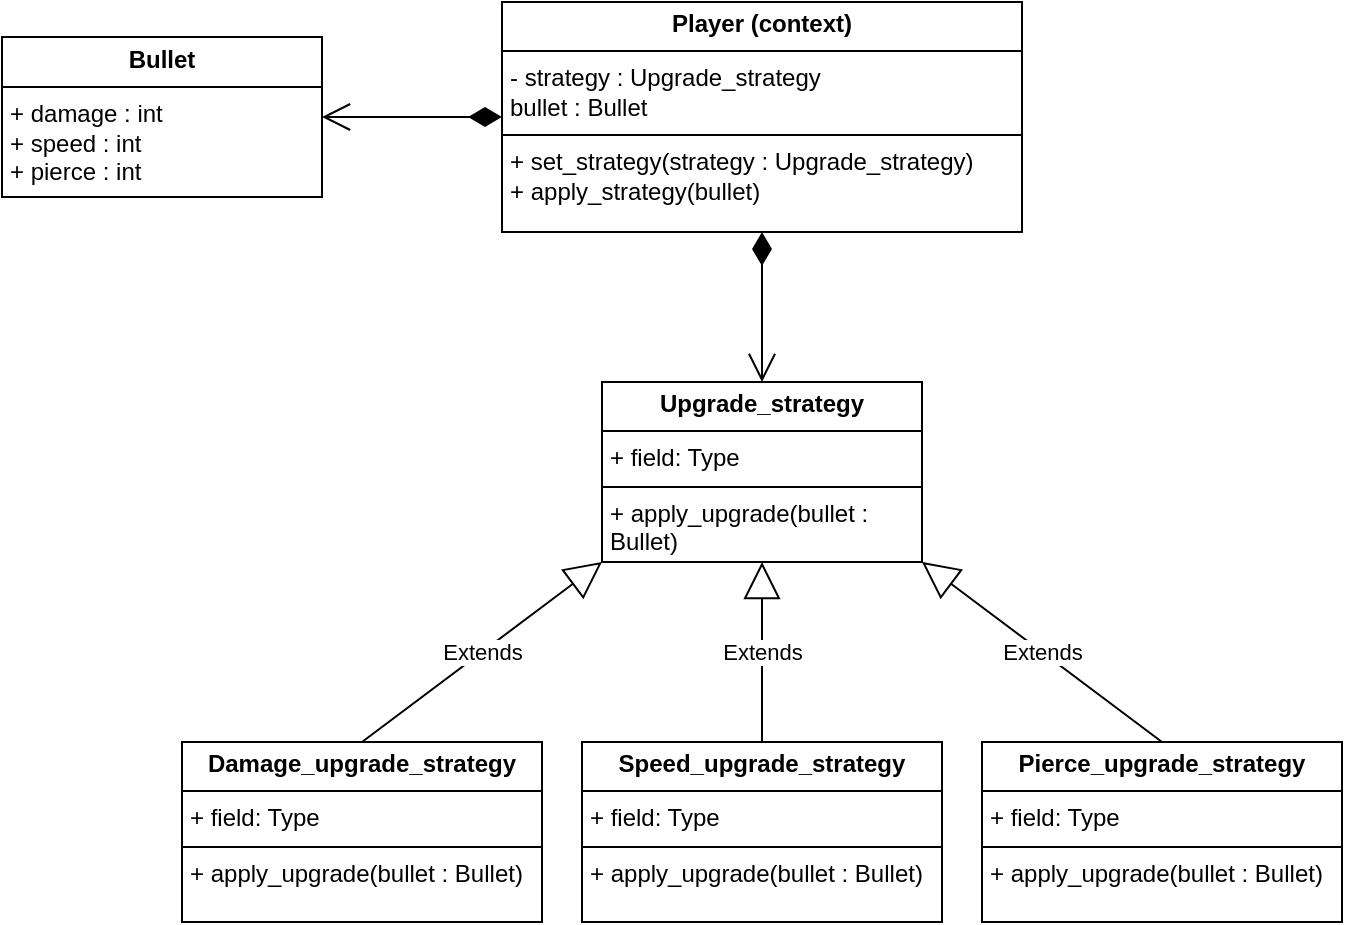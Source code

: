 <mxfile version="25.0.3">
  <diagram name="Page-1" id="G6FwRVsRsfc9s2U2608C">
    <mxGraphModel dx="1290" dy="522" grid="1" gridSize="10" guides="1" tooltips="1" connect="1" arrows="1" fold="1" page="1" pageScale="1" pageWidth="850" pageHeight="1100" math="0" shadow="0">
      <root>
        <mxCell id="0" />
        <mxCell id="1" parent="0" />
        <mxCell id="8B6VDIPxT0hWtWhfQKk4-1" value="&lt;p style=&quot;margin:0px;margin-top:4px;text-align:center;&quot;&gt;&lt;b&gt;Bullet&lt;/b&gt;&lt;/p&gt;&lt;hr size=&quot;1&quot; style=&quot;border-style:solid;&quot;&gt;&lt;p style=&quot;margin:0px;margin-left:4px;&quot;&gt;+ damage : int&lt;/p&gt;&lt;p style=&quot;margin:0px;margin-left:4px;&quot;&gt;+ speed : int&lt;/p&gt;&lt;p style=&quot;margin:0px;margin-left:4px;&quot;&gt;+ pierce : int&lt;/p&gt;" style="verticalAlign=top;align=left;overflow=fill;html=1;whiteSpace=wrap;" vertex="1" parent="1">
          <mxGeometry x="20" y="97.5" width="160" height="80" as="geometry" />
        </mxCell>
        <mxCell id="8B6VDIPxT0hWtWhfQKk4-2" value="&lt;p style=&quot;margin:0px;margin-top:4px;text-align:center;&quot;&gt;&lt;b&gt;Upgrade_strategy&lt;/b&gt;&lt;/p&gt;&lt;hr size=&quot;1&quot; style=&quot;border-style:solid;&quot;&gt;&lt;p style=&quot;margin:0px;margin-left:4px;&quot;&gt;+ field: Type&lt;/p&gt;&lt;hr size=&quot;1&quot; style=&quot;border-style:solid;&quot;&gt;&lt;p style=&quot;margin:0px;margin-left:4px;&quot;&gt;+ apply_upgrade(bullet : Bullet)&lt;/p&gt;" style="verticalAlign=top;align=left;overflow=fill;html=1;whiteSpace=wrap;" vertex="1" parent="1">
          <mxGeometry x="320" y="270" width="160" height="90" as="geometry" />
        </mxCell>
        <mxCell id="8B6VDIPxT0hWtWhfQKk4-3" value="&lt;p style=&quot;margin:0px;margin-top:4px;text-align:center;&quot;&gt;&lt;b&gt;Damage_upgrade_strategy&lt;/b&gt;&lt;/p&gt;&lt;hr size=&quot;1&quot; style=&quot;border-style:solid;&quot;&gt;&lt;p style=&quot;margin:0px;margin-left:4px;&quot;&gt;+ field: Type&lt;/p&gt;&lt;hr size=&quot;1&quot; style=&quot;border-style:solid;&quot;&gt;&lt;p style=&quot;margin:0px;margin-left:4px;&quot;&gt;+ apply_upgrade(bullet : Bullet)&lt;/p&gt;" style="verticalAlign=top;align=left;overflow=fill;html=1;whiteSpace=wrap;" vertex="1" parent="1">
          <mxGeometry x="110" y="450" width="180" height="90" as="geometry" />
        </mxCell>
        <mxCell id="8B6VDIPxT0hWtWhfQKk4-4" value="&lt;p style=&quot;margin:0px;margin-top:4px;text-align:center;&quot;&gt;&lt;b&gt;Speed_upgrade_strategy&lt;/b&gt;&lt;/p&gt;&lt;hr size=&quot;1&quot; style=&quot;border-style:solid;&quot;&gt;&lt;p style=&quot;margin:0px;margin-left:4px;&quot;&gt;+ field: Type&lt;/p&gt;&lt;hr size=&quot;1&quot; style=&quot;border-style:solid;&quot;&gt;&lt;p style=&quot;margin:0px;margin-left:4px;&quot;&gt;+ apply_upgrade(bullet : Bullet)&lt;/p&gt;" style="verticalAlign=top;align=left;overflow=fill;html=1;whiteSpace=wrap;" vertex="1" parent="1">
          <mxGeometry x="310" y="450" width="180" height="90" as="geometry" />
        </mxCell>
        <mxCell id="8B6VDIPxT0hWtWhfQKk4-5" value="&lt;p style=&quot;margin:0px;margin-top:4px;text-align:center;&quot;&gt;&lt;b&gt;Pierce_upgrade_strategy&lt;/b&gt;&lt;/p&gt;&lt;hr size=&quot;1&quot; style=&quot;border-style:solid;&quot;&gt;&lt;p style=&quot;margin:0px;margin-left:4px;&quot;&gt;+ field: Type&lt;/p&gt;&lt;hr size=&quot;1&quot; style=&quot;border-style:solid;&quot;&gt;&lt;p style=&quot;margin:0px;margin-left:4px;&quot;&gt;+ apply_upgrade(bullet : Bullet)&lt;/p&gt;" style="verticalAlign=top;align=left;overflow=fill;html=1;whiteSpace=wrap;" vertex="1" parent="1">
          <mxGeometry x="510" y="450" width="180" height="90" as="geometry" />
        </mxCell>
        <mxCell id="8B6VDIPxT0hWtWhfQKk4-6" value="&lt;p style=&quot;margin:0px;margin-top:4px;text-align:center;&quot;&gt;&lt;b&gt;Player (context)&lt;/b&gt;&lt;/p&gt;&lt;hr size=&quot;1&quot; style=&quot;border-style:solid;&quot;&gt;&lt;p style=&quot;margin:0px;margin-left:4px;&quot;&gt;- strategy : Upgrade_strategy&lt;/p&gt;&lt;p style=&quot;margin:0px;margin-left:4px;&quot;&gt;bullet : Bullet&lt;/p&gt;&lt;hr style=&quot;border-style: solid;&quot; size=&quot;1&quot;&gt;&lt;p style=&quot;margin: 0px 0px 0px 4px;&quot;&gt;+ set_strategy(strategy : Upgrade_strategy)&lt;/p&gt;&lt;p style=&quot;margin: 0px 0px 0px 4px;&quot;&gt;+ apply_strategy(bullet)&lt;/p&gt;" style="verticalAlign=top;align=left;overflow=fill;html=1;whiteSpace=wrap;" vertex="1" parent="1">
          <mxGeometry x="270" y="80" width="260" height="115" as="geometry" />
        </mxCell>
        <mxCell id="8B6VDIPxT0hWtWhfQKk4-7" value="" style="endArrow=open;html=1;endSize=12;startArrow=diamondThin;startSize=14;startFill=1;edgeStyle=orthogonalEdgeStyle;align=left;verticalAlign=bottom;rounded=0;exitX=0;exitY=0.5;exitDx=0;exitDy=0;entryX=1;entryY=0.5;entryDx=0;entryDy=0;" edge="1" parent="1" source="8B6VDIPxT0hWtWhfQKk4-6" target="8B6VDIPxT0hWtWhfQKk4-1">
          <mxGeometry x="-1" y="3" relative="1" as="geometry">
            <mxPoint x="190" y="220" as="sourcePoint" />
            <mxPoint x="370" y="230" as="targetPoint" />
          </mxGeometry>
        </mxCell>
        <mxCell id="8B6VDIPxT0hWtWhfQKk4-8" value="" style="endArrow=open;html=1;endSize=12;startArrow=diamondThin;startSize=14;startFill=1;edgeStyle=orthogonalEdgeStyle;align=left;verticalAlign=bottom;rounded=0;exitX=0.5;exitY=1;exitDx=0;exitDy=0;entryX=0.5;entryY=0;entryDx=0;entryDy=0;" edge="1" parent="1" source="8B6VDIPxT0hWtWhfQKk4-6" target="8B6VDIPxT0hWtWhfQKk4-2">
          <mxGeometry x="-1" y="3" relative="1" as="geometry">
            <mxPoint x="370" y="240" as="sourcePoint" />
            <mxPoint x="280" y="240" as="targetPoint" />
          </mxGeometry>
        </mxCell>
        <mxCell id="8B6VDIPxT0hWtWhfQKk4-10" value="Extends" style="endArrow=block;endSize=16;endFill=0;html=1;rounded=0;exitX=0.5;exitY=0;exitDx=0;exitDy=0;entryX=0;entryY=1;entryDx=0;entryDy=0;" edge="1" parent="1" source="8B6VDIPxT0hWtWhfQKk4-3" target="8B6VDIPxT0hWtWhfQKk4-2">
          <mxGeometry width="160" relative="1" as="geometry">
            <mxPoint x="180" y="410" as="sourcePoint" />
            <mxPoint x="340" y="410" as="targetPoint" />
          </mxGeometry>
        </mxCell>
        <mxCell id="8B6VDIPxT0hWtWhfQKk4-11" value="Extends" style="endArrow=block;endSize=16;endFill=0;html=1;rounded=0;exitX=0.5;exitY=0;exitDx=0;exitDy=0;entryX=0.5;entryY=1;entryDx=0;entryDy=0;" edge="1" parent="1" source="8B6VDIPxT0hWtWhfQKk4-4" target="8B6VDIPxT0hWtWhfQKk4-2">
          <mxGeometry width="160" relative="1" as="geometry">
            <mxPoint x="500" y="430" as="sourcePoint" />
            <mxPoint x="620" y="340" as="targetPoint" />
          </mxGeometry>
        </mxCell>
        <mxCell id="8B6VDIPxT0hWtWhfQKk4-12" value="Extends" style="endArrow=block;endSize=16;endFill=0;html=1;rounded=0;exitX=0.5;exitY=0;exitDx=0;exitDy=0;entryX=1;entryY=1;entryDx=0;entryDy=0;" edge="1" parent="1" source="8B6VDIPxT0hWtWhfQKk4-5" target="8B6VDIPxT0hWtWhfQKk4-2">
          <mxGeometry width="160" relative="1" as="geometry">
            <mxPoint x="599.5" y="430" as="sourcePoint" />
            <mxPoint x="599.5" y="340" as="targetPoint" />
          </mxGeometry>
        </mxCell>
      </root>
    </mxGraphModel>
  </diagram>
</mxfile>
